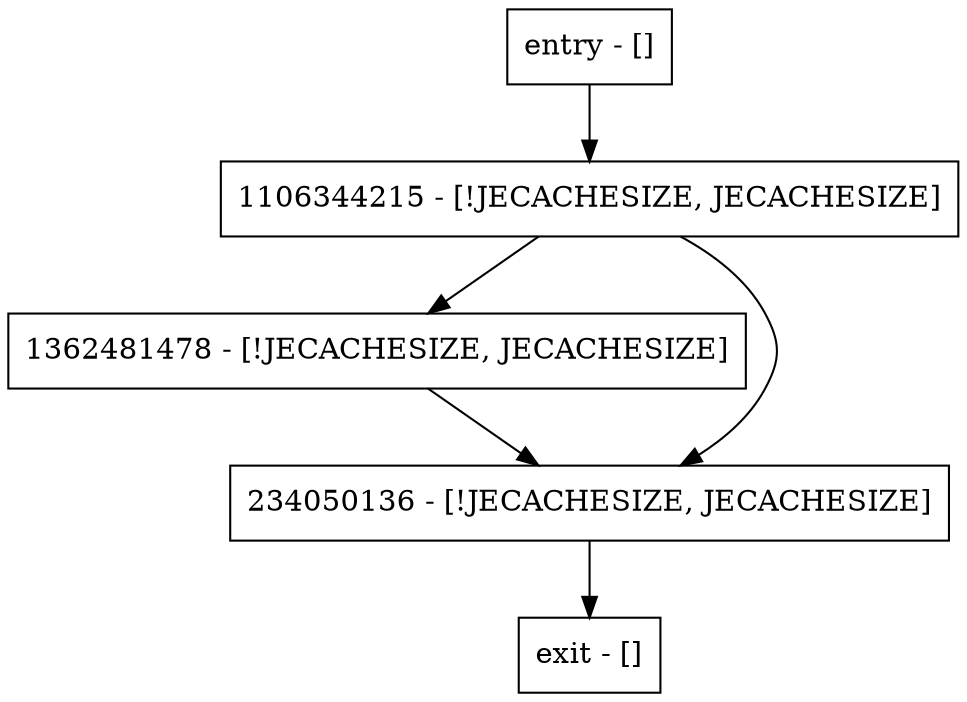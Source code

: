 digraph getLogSize {
node [shape=record];
entry [label="entry - []"];
exit [label="exit - []"];
1106344215 [label="1106344215 - [!JECACHESIZE, JECACHESIZE]"];
1362481478 [label="1362481478 - [!JECACHESIZE, JECACHESIZE]"];
234050136 [label="234050136 - [!JECACHESIZE, JECACHESIZE]"];
entry;
exit;
entry -> 1106344215;
1106344215 -> 1362481478;
1106344215 -> 234050136;
1362481478 -> 234050136;
234050136 -> exit;
}
